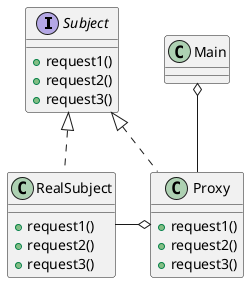 @startuml

interface Subject{
    + request1()
    + request2()
    + request3()
}

class RealSubject {
    + request1()
    + request2()
    + request3()
}

class Proxy{
    + request1()
    + request2()
    + request3()
}

Subject <|.. RealSubject
Subject <|.. Proxy
Proxy o-left- RealSubject

Main o-- Proxy

@enduml